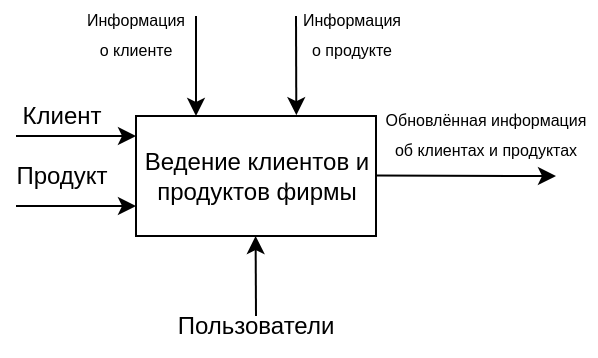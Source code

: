 <mxfile version="22.1.11" type="device">
  <diagram name="Page-1" id="e7e014a7-5840-1c2e-5031-d8a46d1fe8dd">
    <mxGraphModel dx="378" dy="325" grid="1" gridSize="10" guides="1" tooltips="1" connect="1" arrows="1" fold="1" page="1" pageScale="1" pageWidth="1169" pageHeight="826" background="none" math="0" shadow="0">
      <root>
        <mxCell id="0" />
        <mxCell id="1" parent="0" />
        <mxCell id="Iisope9N4qdOLBIXsUHn-41" value="" style="rounded=0;whiteSpace=wrap;html=1;" vertex="1" parent="1">
          <mxGeometry x="520" y="470" width="120" height="60" as="geometry" />
        </mxCell>
        <mxCell id="Iisope9N4qdOLBIXsUHn-42" value="Ведение клиентов и продуктов фирмы" style="text;html=1;strokeColor=none;fillColor=none;align=center;verticalAlign=middle;whiteSpace=wrap;rounded=0;" vertex="1" parent="1">
          <mxGeometry x="512.5" y="485" width="135" height="30" as="geometry" />
        </mxCell>
        <mxCell id="Iisope9N4qdOLBIXsUHn-44" value="" style="endArrow=classic;html=1;rounded=0;entryX=0;entryY=0.167;entryDx=0;entryDy=0;entryPerimeter=0;" edge="1" parent="1" target="Iisope9N4qdOLBIXsUHn-41">
          <mxGeometry width="50" height="50" relative="1" as="geometry">
            <mxPoint x="460" y="480" as="sourcePoint" />
            <mxPoint x="470" y="510" as="targetPoint" />
          </mxGeometry>
        </mxCell>
        <mxCell id="Iisope9N4qdOLBIXsUHn-45" value="" style="endArrow=classic;html=1;rounded=0;entryX=0;entryY=0.167;entryDx=0;entryDy=0;entryPerimeter=0;" edge="1" parent="1">
          <mxGeometry width="50" height="50" relative="1" as="geometry">
            <mxPoint x="460" y="515" as="sourcePoint" />
            <mxPoint x="520" y="515" as="targetPoint" />
          </mxGeometry>
        </mxCell>
        <mxCell id="Iisope9N4qdOLBIXsUHn-46" value="" style="endArrow=classic;html=1;rounded=0;entryX=0.25;entryY=0;entryDx=0;entryDy=0;" edge="1" parent="1" target="Iisope9N4qdOLBIXsUHn-41">
          <mxGeometry width="50" height="50" relative="1" as="geometry">
            <mxPoint x="550" y="420" as="sourcePoint" />
            <mxPoint x="580" y="420" as="targetPoint" />
          </mxGeometry>
        </mxCell>
        <mxCell id="Iisope9N4qdOLBIXsUHn-47" value="" style="endArrow=classic;html=1;rounded=0;entryX=0.668;entryY=-0.007;entryDx=0;entryDy=0;entryPerimeter=0;" edge="1" parent="1" target="Iisope9N4qdOLBIXsUHn-41">
          <mxGeometry width="50" height="50" relative="1" as="geometry">
            <mxPoint x="600" y="420" as="sourcePoint" />
            <mxPoint x="660" y="420" as="targetPoint" />
          </mxGeometry>
        </mxCell>
        <mxCell id="Iisope9N4qdOLBIXsUHn-48" value="" style="endArrow=classic;html=1;rounded=0;entryX=0;entryY=0.167;entryDx=0;entryDy=0;entryPerimeter=0;" edge="1" parent="1">
          <mxGeometry width="50" height="50" relative="1" as="geometry">
            <mxPoint x="580" y="570" as="sourcePoint" />
            <mxPoint x="579.8" y="530" as="targetPoint" />
          </mxGeometry>
        </mxCell>
        <mxCell id="Iisope9N4qdOLBIXsUHn-49" value="Пользователи" style="text;html=1;strokeColor=none;fillColor=none;align=center;verticalAlign=middle;whiteSpace=wrap;rounded=0;" vertex="1" parent="1">
          <mxGeometry x="550" y="560" width="60" height="30" as="geometry" />
        </mxCell>
        <mxCell id="Iisope9N4qdOLBIXsUHn-50" value="" style="endArrow=classic;html=1;rounded=0;" edge="1" parent="1">
          <mxGeometry width="50" height="50" relative="1" as="geometry">
            <mxPoint x="640" y="499.8" as="sourcePoint" />
            <mxPoint x="730" y="500" as="targetPoint" />
          </mxGeometry>
        </mxCell>
        <mxCell id="Iisope9N4qdOLBIXsUHn-51" value="&lt;font style=&quot;font-size: 8px;&quot;&gt;Обновлённая информация об клиентах и продуктах&lt;/font&gt;" style="text;html=1;strokeColor=none;fillColor=none;align=center;verticalAlign=middle;whiteSpace=wrap;rounded=0;" vertex="1" parent="1">
          <mxGeometry x="640" y="460" width="110" height="35" as="geometry" />
        </mxCell>
        <mxCell id="Iisope9N4qdOLBIXsUHn-52" value="Клиент" style="text;html=1;strokeColor=none;fillColor=none;align=center;verticalAlign=middle;whiteSpace=wrap;rounded=0;" vertex="1" parent="1">
          <mxGeometry x="453" y="455" width="60" height="30" as="geometry" />
        </mxCell>
        <mxCell id="Iisope9N4qdOLBIXsUHn-53" value="Продукт" style="text;html=1;strokeColor=none;fillColor=none;align=center;verticalAlign=middle;whiteSpace=wrap;rounded=0;" vertex="1" parent="1">
          <mxGeometry x="452.5" y="485" width="60" height="30" as="geometry" />
        </mxCell>
        <mxCell id="Iisope9N4qdOLBIXsUHn-54" value="&lt;font style=&quot;font-size: 8px;&quot;&gt;Информация о клиенте&lt;/font&gt;" style="text;html=1;strokeColor=none;fillColor=none;align=center;verticalAlign=middle;whiteSpace=wrap;rounded=0;" vertex="1" parent="1">
          <mxGeometry x="500" y="413" width="40" height="30" as="geometry" />
        </mxCell>
        <mxCell id="Iisope9N4qdOLBIXsUHn-55" value="&lt;font style=&quot;font-size: 8px;&quot;&gt;Информация о продукте&lt;/font&gt;" style="text;html=1;strokeColor=none;fillColor=none;align=center;verticalAlign=middle;whiteSpace=wrap;rounded=0;" vertex="1" parent="1">
          <mxGeometry x="607.5" y="413" width="40" height="30" as="geometry" />
        </mxCell>
      </root>
    </mxGraphModel>
  </diagram>
</mxfile>
